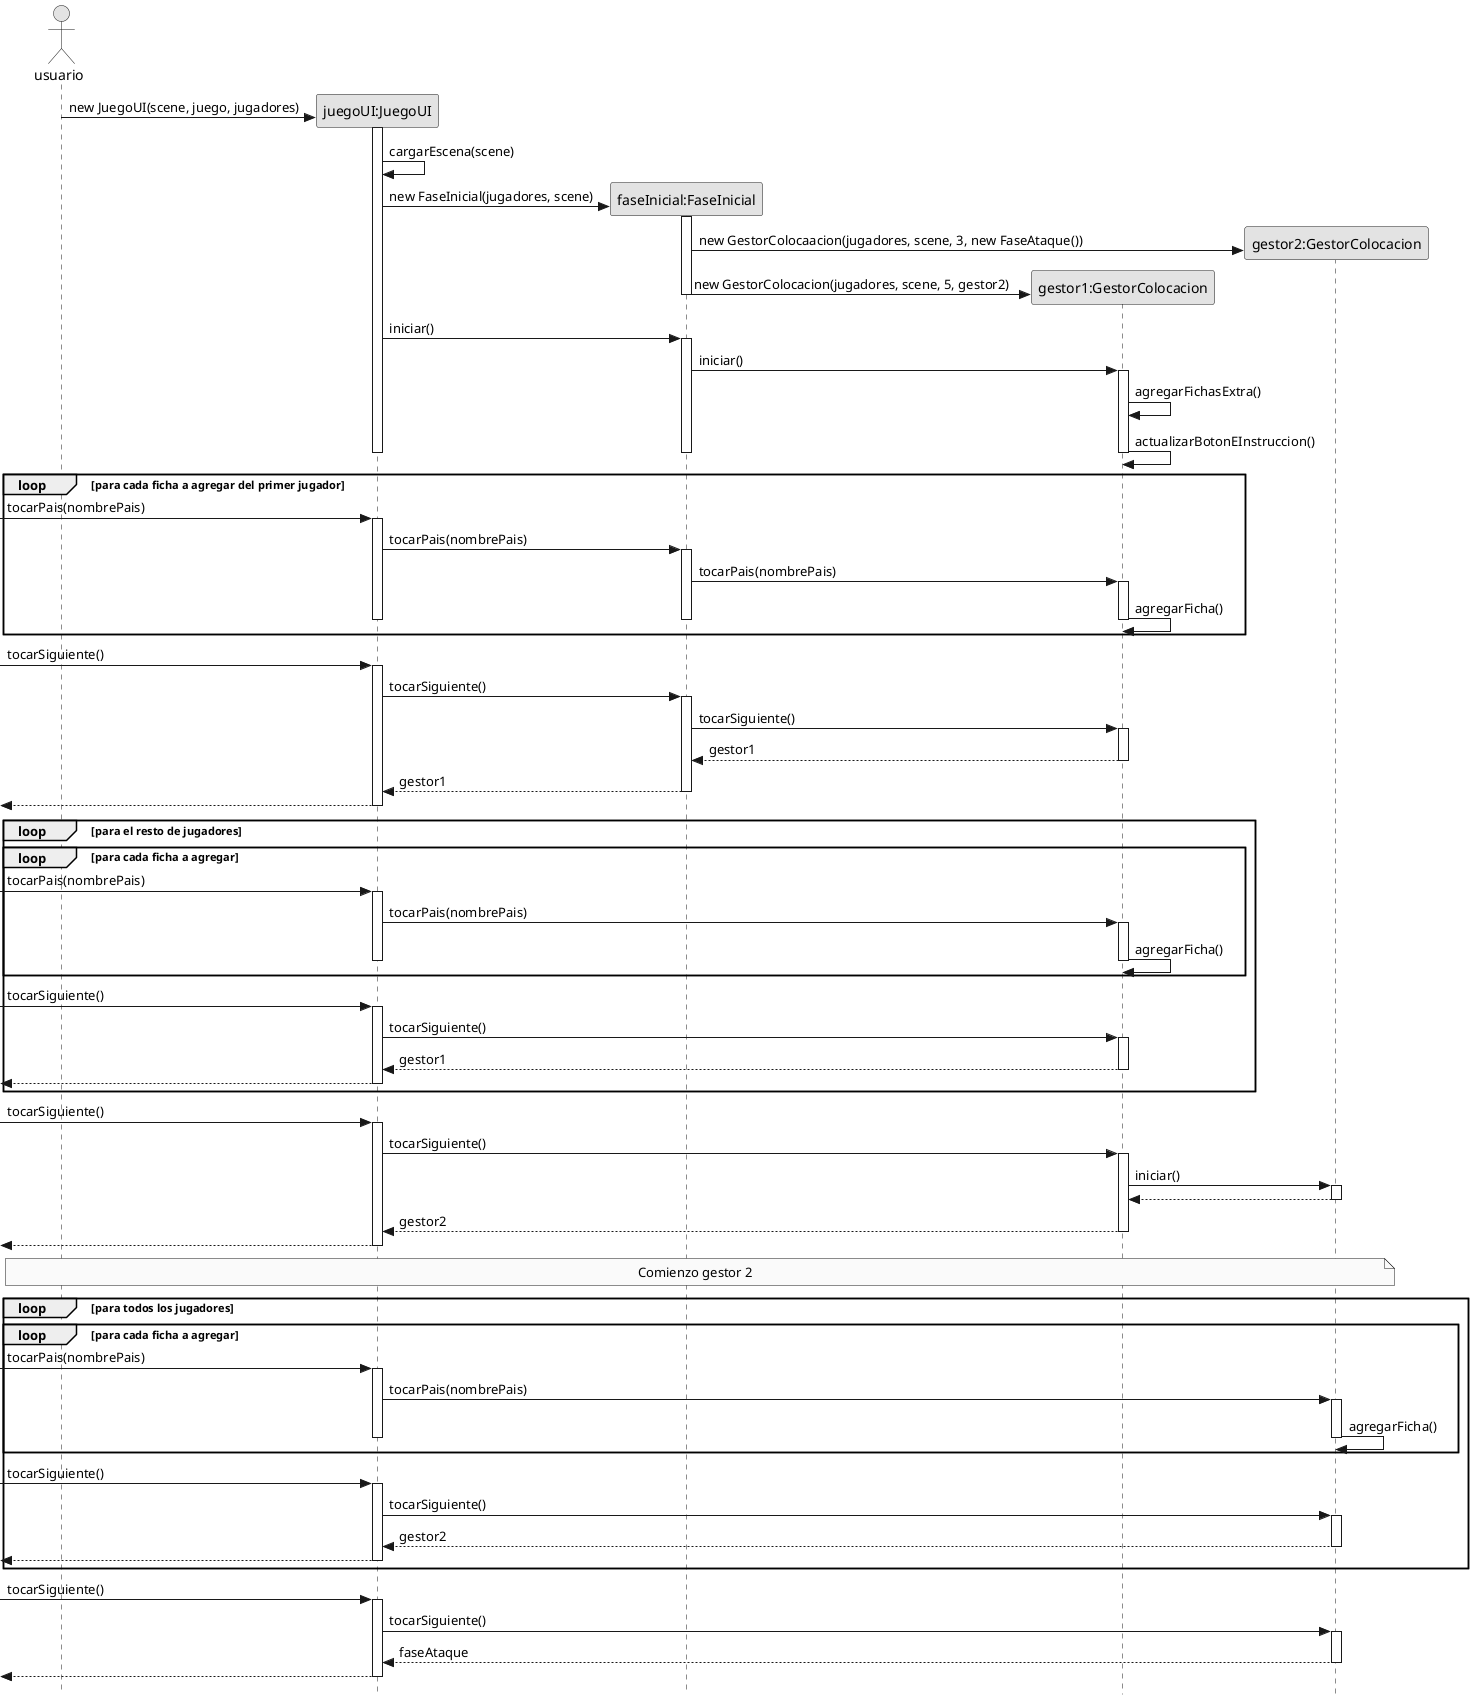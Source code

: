 @startuml Fases
skinparam monochrome true
skinparam style strictuml
skinparam classAttributeIconSize 0

Actor usuario
participant ui as "juegoUI:JuegoUI"
participant faseInicial as "faseInicial:FaseInicial"
participant gestor1 as "gestor1:GestorColocacion"
participant gestor2 as "gestor2:GestorColocacion"

create ui
usuario -> ui ++: new JuegoUI(scene, juego, jugadores)
ui -> ui: cargarEscena(scene)

create faseInicial
ui -> faseInicial ++: new FaseInicial(jugadores, scene)

create gestor2
faseInicial -> gestor2: new GestorColocaacion(jugadores, scene, 3, new FaseAtaque())

create gestor1
faseInicial -> gestor1: new GestorColocacion(jugadores, scene, 5, gestor2)
deactivate faseInicial

ui -> faseInicial ++: iniciar()
faseInicial -> gestor1 ++: iniciar()

gestor1 -> gestor1: agregarFichasExtra()
gestor1 -> gestor1: actualizarBotonEInstruccion()
deactivate gestor1
deactivate faseInicial
deactivate ui

loop para cada ficha a agregar del primer jugador
    [-> ui ++: tocarPais(nombrePais)
    ui -> faseInicial ++: tocarPais(nombrePais)
    faseInicial -> gestor1 ++: tocarPais(nombrePais)
    gestor1 -> gestor1: agregarFicha()
    deactivate ui
    deactivate faseInicial
    deactivate gestor1
end loop

[-> ui ++: tocarSiguiente()
ui -> faseInicial ++: tocarSiguiente()
faseInicial -> gestor1 ++: tocarSiguiente()
return gestor1
return gestor1
return

loop para el resto de jugadores
    loop para cada ficha a agregar
        [-> ui ++: tocarPais(nombrePais)
        ui -> gestor1 ++: tocarPais(nombrePais)
        gestor1 -> gestor1: agregarFicha()
        deactivate ui
        deactivate gestor1
    end loop

    [-> ui ++: tocarSiguiente()
    ui -> gestor1 ++: tocarSiguiente()
    return gestor1
    return
end loop

[-> ui ++: tocarSiguiente()
ui -> gestor1 ++: tocarSiguiente()
gestor1 -> gestor2 ++: iniciar()
return
return gestor2
return

note over usuario, gestor2
    Comienzo gestor 2
end note

loop para todos los jugadores
    loop para cada ficha a agregar
        [-> ui ++: tocarPais(nombrePais)
        ui -> gestor2 ++: tocarPais(nombrePais)
        gestor2 -> gestor2: agregarFicha()
        deactivate ui
        deactivate gestor2
    end loop

    [-> ui ++: tocarSiguiente()
    ui -> gestor2 ++: tocarSiguiente()
    return gestor2
    return
end loop

[-> ui ++: tocarSiguiente()
ui -> gestor2 ++: tocarSiguiente()
return faseAtaque
return



@enduml
